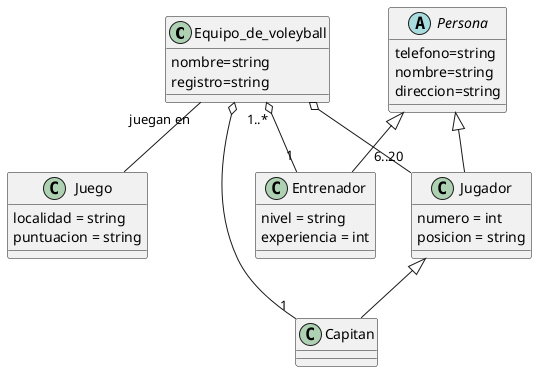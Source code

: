 @startuml f
class Equipo_de_voleyball{
    nombre=string
    registro=string
}
abstract class Persona{
    telefono=string
    nombre=string
    direccion=string
} 
class Juego{
    localidad = string
    puntuacion = string
}
class Entrenador{
    nivel = string
    experiencia = int
}
class Jugador{
    numero = int
    posicion = string
}
class Capitan{}
Equipo_de_voleyball o-- "6..20" Jugador
Equipo_de_voleyball "juegan en"-- Juego
Equipo_de_voleyball "1..*" o-- "1" Entrenador
Equipo_de_voleyball o-- "1" Capitan
Persona <|-- Jugador 
Persona <|-- Entrenador 
Jugador <|-- Capitan

@enduml